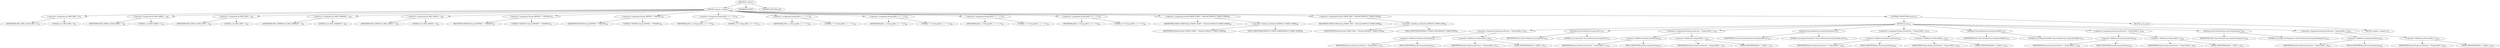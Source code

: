 digraph "&lt;clinit&gt;" {  
"2753" [label = <(METHOD,&lt;clinit&gt;)> ]
"2754" [label = <(BLOCK,&lt;empty&gt;,&lt;empty&gt;)> ]
"2755" [label = <(&lt;operator&gt;.assignment,int MSG_ERR = 0)<SUB>79</SUB>> ]
"2756" [label = <(IDENTIFIER,MSG_ERR,int MSG_ERR = 0)<SUB>79</SUB>> ]
"2757" [label = <(LITERAL,0,int MSG_ERR = 0)<SUB>79</SUB>> ]
"2758" [label = <(&lt;operator&gt;.assignment,int MSG_WARN = 1)<SUB>80</SUB>> ]
"2759" [label = <(IDENTIFIER,MSG_WARN,int MSG_WARN = 1)<SUB>80</SUB>> ]
"2760" [label = <(LITERAL,1,int MSG_WARN = 1)<SUB>80</SUB>> ]
"2761" [label = <(&lt;operator&gt;.assignment,int MSG_INFO = 2)<SUB>81</SUB>> ]
"2762" [label = <(IDENTIFIER,MSG_INFO,int MSG_INFO = 2)<SUB>81</SUB>> ]
"2763" [label = <(LITERAL,2,int MSG_INFO = 2)<SUB>81</SUB>> ]
"2764" [label = <(&lt;operator&gt;.assignment,int MSG_VERBOSE = 3)<SUB>82</SUB>> ]
"2765" [label = <(IDENTIFIER,MSG_VERBOSE,int MSG_VERBOSE = 3)<SUB>82</SUB>> ]
"2766" [label = <(LITERAL,3,int MSG_VERBOSE = 3)<SUB>82</SUB>> ]
"2767" [label = <(&lt;operator&gt;.assignment,int MSG_DEBUG = 4)<SUB>83</SUB>> ]
"2768" [label = <(IDENTIFIER,MSG_DEBUG,int MSG_DEBUG = 4)<SUB>83</SUB>> ]
"2769" [label = <(LITERAL,4,int MSG_DEBUG = 4)<SUB>83</SUB>> ]
"2770" [label = <(&lt;operator&gt;.assignment,String VISITING = &quot;VISITING&quot;)<SUB>87</SUB>> ]
"2771" [label = <(IDENTIFIER,VISITING,String VISITING = &quot;VISITING&quot;)<SUB>87</SUB>> ]
"2772" [label = <(LITERAL,&quot;VISITING&quot;,String VISITING = &quot;VISITING&quot;)<SUB>87</SUB>> ]
"2773" [label = <(&lt;operator&gt;.assignment,String VISITED = &quot;VISITED&quot;)<SUB>88</SUB>> ]
"2774" [label = <(IDENTIFIER,VISITED,String VISITED = &quot;VISITED&quot;)<SUB>88</SUB>> ]
"2775" [label = <(LITERAL,&quot;VISITED&quot;,String VISITED = &quot;VISITED&quot;)<SUB>88</SUB>> ]
"2776" [label = <(&lt;operator&gt;.assignment,String JAVA_1_0 = &quot;1.0&quot;)<SUB>92</SUB>> ]
"2777" [label = <(IDENTIFIER,JAVA_1_0,String JAVA_1_0 = &quot;1.0&quot;)<SUB>92</SUB>> ]
"2778" [label = <(LITERAL,&quot;1.0&quot;,String JAVA_1_0 = &quot;1.0&quot;)<SUB>92</SUB>> ]
"2779" [label = <(&lt;operator&gt;.assignment,String JAVA_1_1 = &quot;1.1&quot;)<SUB>93</SUB>> ]
"2780" [label = <(IDENTIFIER,JAVA_1_1,String JAVA_1_1 = &quot;1.1&quot;)<SUB>93</SUB>> ]
"2781" [label = <(LITERAL,&quot;1.1&quot;,String JAVA_1_1 = &quot;1.1&quot;)<SUB>93</SUB>> ]
"2782" [label = <(&lt;operator&gt;.assignment,String JAVA_1_2 = &quot;1.2&quot;)<SUB>94</SUB>> ]
"2783" [label = <(IDENTIFIER,JAVA_1_2,String JAVA_1_2 = &quot;1.2&quot;)<SUB>94</SUB>> ]
"2784" [label = <(LITERAL,&quot;1.2&quot;,String JAVA_1_2 = &quot;1.2&quot;)<SUB>94</SUB>> ]
"2785" [label = <(&lt;operator&gt;.assignment,String JAVA_1_3 = &quot;1.3&quot;)<SUB>95</SUB>> ]
"2786" [label = <(IDENTIFIER,JAVA_1_3,String JAVA_1_3 = &quot;1.3&quot;)<SUB>95</SUB>> ]
"2787" [label = <(LITERAL,&quot;1.3&quot;,String JAVA_1_3 = &quot;1.3&quot;)<SUB>95</SUB>> ]
"2788" [label = <(&lt;operator&gt;.assignment,String JAVA_1_4 = &quot;1.4&quot;)<SUB>96</SUB>> ]
"2789" [label = <(IDENTIFIER,JAVA_1_4,String JAVA_1_4 = &quot;1.4&quot;)<SUB>96</SUB>> ]
"2790" [label = <(LITERAL,&quot;1.4&quot;,String JAVA_1_4 = &quot;1.4&quot;)<SUB>96</SUB>> ]
"2791" [label = <(&lt;operator&gt;.assignment,String TOKEN_START = FilterSet.DEFAULT_TOKEN_START)<SUB>98</SUB>> ]
"2792" [label = <(IDENTIFIER,TOKEN_START,String TOKEN_START = FilterSet.DEFAULT_TOKEN_START)<SUB>98</SUB>> ]
"2793" [label = <(&lt;operator&gt;.fieldAccess,FilterSet.DEFAULT_TOKEN_START)<SUB>98</SUB>> ]
"2794" [label = <(IDENTIFIER,FilterSet,String TOKEN_START = FilterSet.DEFAULT_TOKEN_START)<SUB>98</SUB>> ]
"2795" [label = <(FIELD_IDENTIFIER,DEFAULT_TOKEN_START,DEFAULT_TOKEN_START)<SUB>98</SUB>> ]
"2796" [label = <(&lt;operator&gt;.assignment,String TOKEN_END = FilterSet.DEFAULT_TOKEN_END)<SUB>99</SUB>> ]
"2797" [label = <(IDENTIFIER,TOKEN_END,String TOKEN_END = FilterSet.DEFAULT_TOKEN_END)<SUB>99</SUB>> ]
"2798" [label = <(&lt;operator&gt;.fieldAccess,FilterSet.DEFAULT_TOKEN_END)<SUB>99</SUB>> ]
"2799" [label = <(IDENTIFIER,FilterSet,String TOKEN_END = FilterSet.DEFAULT_TOKEN_END)<SUB>99</SUB>> ]
"2800" [label = <(FIELD_IDENTIFIER,DEFAULT_TOKEN_END,DEFAULT_TOKEN_END)<SUB>99</SUB>> ]
"2801" [label = <(CONTROL_STRUCTURE,try,try)<SUB>131</SUB>> ]
"2802" [label = <(BLOCK,try,try)<SUB>131</SUB>> ]
"2803" [label = <(&lt;operator&gt;.assignment,Project.javaVersion = Project.JAVA_1_0)<SUB>132</SUB>> ]
"2804" [label = <(&lt;operator&gt;.fieldAccess,Project.javaVersion)<SUB>132</SUB>> ]
"2805" [label = <(IDENTIFIER,Project,Project.javaVersion = Project.JAVA_1_0)<SUB>132</SUB>> ]
"2806" [label = <(FIELD_IDENTIFIER,javaVersion,javaVersion)<SUB>132</SUB>> ]
"2807" [label = <(&lt;operator&gt;.fieldAccess,Project.JAVA_1_0)<SUB>132</SUB>> ]
"2808" [label = <(IDENTIFIER,Project,Project.javaVersion = Project.JAVA_1_0)<SUB>132</SUB>> ]
"2809" [label = <(FIELD_IDENTIFIER,JAVA_1_0,JAVA_1_0)<SUB>132</SUB>> ]
"2810" [label = <(forName,Class.forName(&quot;java.lang.Void&quot;))<SUB>133</SUB>> ]
"2811" [label = <(IDENTIFIER,Class,Class.forName(&quot;java.lang.Void&quot;))<SUB>133</SUB>> ]
"2812" [label = <(LITERAL,&quot;java.lang.Void&quot;,Class.forName(&quot;java.lang.Void&quot;))<SUB>133</SUB>> ]
"2813" [label = <(&lt;operator&gt;.assignment,Project.javaVersion = Project.JAVA_1_1)<SUB>134</SUB>> ]
"2814" [label = <(&lt;operator&gt;.fieldAccess,Project.javaVersion)<SUB>134</SUB>> ]
"2815" [label = <(IDENTIFIER,Project,Project.javaVersion = Project.JAVA_1_1)<SUB>134</SUB>> ]
"2816" [label = <(FIELD_IDENTIFIER,javaVersion,javaVersion)<SUB>134</SUB>> ]
"2817" [label = <(&lt;operator&gt;.fieldAccess,Project.JAVA_1_1)<SUB>134</SUB>> ]
"2818" [label = <(IDENTIFIER,Project,Project.javaVersion = Project.JAVA_1_1)<SUB>134</SUB>> ]
"2819" [label = <(FIELD_IDENTIFIER,JAVA_1_1,JAVA_1_1)<SUB>134</SUB>> ]
"2820" [label = <(forName,Class.forName(&quot;java.lang.ThreadLocal&quot;))<SUB>135</SUB>> ]
"2821" [label = <(IDENTIFIER,Class,Class.forName(&quot;java.lang.ThreadLocal&quot;))<SUB>135</SUB>> ]
"2822" [label = <(LITERAL,&quot;java.lang.ThreadLocal&quot;,Class.forName(&quot;java.lang.ThreadLocal&quot;))<SUB>135</SUB>> ]
"2823" [label = <(&lt;operator&gt;.assignment,Project.javaVersion = Project.JAVA_1_2)<SUB>136</SUB>> ]
"2824" [label = <(&lt;operator&gt;.fieldAccess,Project.javaVersion)<SUB>136</SUB>> ]
"2825" [label = <(IDENTIFIER,Project,Project.javaVersion = Project.JAVA_1_2)<SUB>136</SUB>> ]
"2826" [label = <(FIELD_IDENTIFIER,javaVersion,javaVersion)<SUB>136</SUB>> ]
"2827" [label = <(&lt;operator&gt;.fieldAccess,Project.JAVA_1_2)<SUB>136</SUB>> ]
"2828" [label = <(IDENTIFIER,Project,Project.javaVersion = Project.JAVA_1_2)<SUB>136</SUB>> ]
"2829" [label = <(FIELD_IDENTIFIER,JAVA_1_2,JAVA_1_2)<SUB>136</SUB>> ]
"2830" [label = <(forName,Class.forName(&quot;java.lang.StrictMath&quot;))<SUB>137</SUB>> ]
"2831" [label = <(IDENTIFIER,Class,Class.forName(&quot;java.lang.StrictMath&quot;))<SUB>137</SUB>> ]
"2832" [label = <(LITERAL,&quot;java.lang.StrictMath&quot;,Class.forName(&quot;java.lang.StrictMath&quot;))<SUB>137</SUB>> ]
"2833" [label = <(&lt;operator&gt;.assignment,Project.javaVersion = Project.JAVA_1_3)<SUB>138</SUB>> ]
"2834" [label = <(&lt;operator&gt;.fieldAccess,Project.javaVersion)<SUB>138</SUB>> ]
"2835" [label = <(IDENTIFIER,Project,Project.javaVersion = Project.JAVA_1_3)<SUB>138</SUB>> ]
"2836" [label = <(FIELD_IDENTIFIER,javaVersion,javaVersion)<SUB>138</SUB>> ]
"2837" [label = <(&lt;operator&gt;.fieldAccess,Project.JAVA_1_3)<SUB>138</SUB>> ]
"2838" [label = <(IDENTIFIER,Project,Project.javaVersion = Project.JAVA_1_3)<SUB>138</SUB>> ]
"2839" [label = <(FIELD_IDENTIFIER,JAVA_1_3,JAVA_1_3)<SUB>138</SUB>> ]
"2840" [label = <(forName,Class.forName(&quot;java.lang.CharSequence&quot;))<SUB>139</SUB>> ]
"2841" [label = <(IDENTIFIER,Class,Class.forName(&quot;java.lang.CharSequence&quot;))<SUB>139</SUB>> ]
"2842" [label = <(LITERAL,&quot;java.lang.CharSequence&quot;,Class.forName(&quot;java.lang.CharSequence&quot;))<SUB>139</SUB>> ]
"2843" [label = <(&lt;operator&gt;.assignment,Project.javaVersion = Project.JAVA_1_4)<SUB>140</SUB>> ]
"2844" [label = <(&lt;operator&gt;.fieldAccess,Project.javaVersion)<SUB>140</SUB>> ]
"2845" [label = <(IDENTIFIER,Project,Project.javaVersion = Project.JAVA_1_4)<SUB>140</SUB>> ]
"2846" [label = <(FIELD_IDENTIFIER,javaVersion,javaVersion)<SUB>140</SUB>> ]
"2847" [label = <(&lt;operator&gt;.fieldAccess,Project.JAVA_1_4)<SUB>140</SUB>> ]
"2848" [label = <(IDENTIFIER,Project,Project.javaVersion = Project.JAVA_1_4)<SUB>140</SUB>> ]
"2849" [label = <(FIELD_IDENTIFIER,JAVA_1_4,JAVA_1_4)<SUB>140</SUB>> ]
"2850" [label = <(BLOCK,catch,catch)> ]
"2851" [label = <(BLOCK,&lt;empty&gt;,&lt;empty&gt;)<SUB>141</SUB>> ]
"2852" [label = <(MODIFIER,STATIC)> ]
"2853" [label = <(METHOD_RETURN,void)> ]
  "2753" -> "2754" 
  "2753" -> "2852" 
  "2753" -> "2853" 
  "2754" -> "2755" 
  "2754" -> "2758" 
  "2754" -> "2761" 
  "2754" -> "2764" 
  "2754" -> "2767" 
  "2754" -> "2770" 
  "2754" -> "2773" 
  "2754" -> "2776" 
  "2754" -> "2779" 
  "2754" -> "2782" 
  "2754" -> "2785" 
  "2754" -> "2788" 
  "2754" -> "2791" 
  "2754" -> "2796" 
  "2754" -> "2801" 
  "2755" -> "2756" 
  "2755" -> "2757" 
  "2758" -> "2759" 
  "2758" -> "2760" 
  "2761" -> "2762" 
  "2761" -> "2763" 
  "2764" -> "2765" 
  "2764" -> "2766" 
  "2767" -> "2768" 
  "2767" -> "2769" 
  "2770" -> "2771" 
  "2770" -> "2772" 
  "2773" -> "2774" 
  "2773" -> "2775" 
  "2776" -> "2777" 
  "2776" -> "2778" 
  "2779" -> "2780" 
  "2779" -> "2781" 
  "2782" -> "2783" 
  "2782" -> "2784" 
  "2785" -> "2786" 
  "2785" -> "2787" 
  "2788" -> "2789" 
  "2788" -> "2790" 
  "2791" -> "2792" 
  "2791" -> "2793" 
  "2793" -> "2794" 
  "2793" -> "2795" 
  "2796" -> "2797" 
  "2796" -> "2798" 
  "2798" -> "2799" 
  "2798" -> "2800" 
  "2801" -> "2802" 
  "2801" -> "2850" 
  "2802" -> "2803" 
  "2802" -> "2810" 
  "2802" -> "2813" 
  "2802" -> "2820" 
  "2802" -> "2823" 
  "2802" -> "2830" 
  "2802" -> "2833" 
  "2802" -> "2840" 
  "2802" -> "2843" 
  "2803" -> "2804" 
  "2803" -> "2807" 
  "2804" -> "2805" 
  "2804" -> "2806" 
  "2807" -> "2808" 
  "2807" -> "2809" 
  "2810" -> "2811" 
  "2810" -> "2812" 
  "2813" -> "2814" 
  "2813" -> "2817" 
  "2814" -> "2815" 
  "2814" -> "2816" 
  "2817" -> "2818" 
  "2817" -> "2819" 
  "2820" -> "2821" 
  "2820" -> "2822" 
  "2823" -> "2824" 
  "2823" -> "2827" 
  "2824" -> "2825" 
  "2824" -> "2826" 
  "2827" -> "2828" 
  "2827" -> "2829" 
  "2830" -> "2831" 
  "2830" -> "2832" 
  "2833" -> "2834" 
  "2833" -> "2837" 
  "2834" -> "2835" 
  "2834" -> "2836" 
  "2837" -> "2838" 
  "2837" -> "2839" 
  "2840" -> "2841" 
  "2840" -> "2842" 
  "2843" -> "2844" 
  "2843" -> "2847" 
  "2844" -> "2845" 
  "2844" -> "2846" 
  "2847" -> "2848" 
  "2847" -> "2849" 
  "2850" -> "2851" 
}
